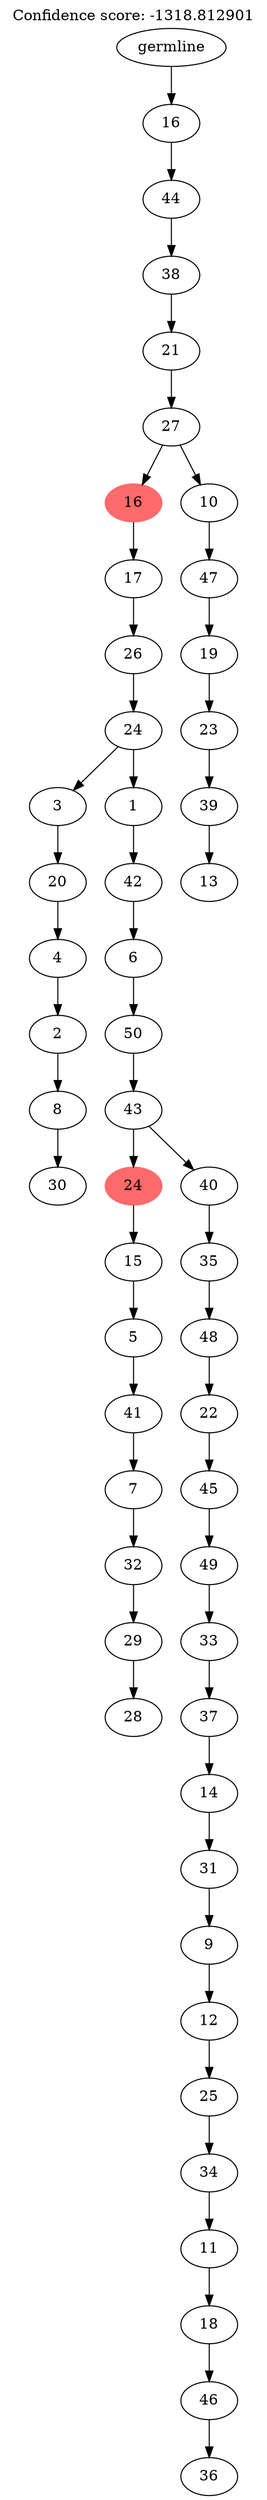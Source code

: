 digraph g {
	"51" -> "52";
	"52" [label="30"];
	"50" -> "51";
	"51" [label="8"];
	"49" -> "50";
	"50" [label="2"];
	"48" -> "49";
	"49" [label="4"];
	"47" -> "48";
	"48" [label="20"];
	"45" -> "46";
	"46" [label="28"];
	"44" -> "45";
	"45" [label="29"];
	"43" -> "44";
	"44" [label="32"];
	"42" -> "43";
	"43" [label="7"];
	"41" -> "42";
	"42" [label="41"];
	"40" -> "41";
	"41" [label="5"];
	"39" -> "40";
	"40" [label="15"];
	"37" -> "38";
	"38" [label="36"];
	"36" -> "37";
	"37" [label="46"];
	"35" -> "36";
	"36" [label="18"];
	"34" -> "35";
	"35" [label="11"];
	"33" -> "34";
	"34" [label="34"];
	"32" -> "33";
	"33" [label="25"];
	"31" -> "32";
	"32" [label="12"];
	"30" -> "31";
	"31" [label="9"];
	"29" -> "30";
	"30" [label="31"];
	"28" -> "29";
	"29" [label="14"];
	"27" -> "28";
	"28" [label="37"];
	"26" -> "27";
	"27" [label="33"];
	"25" -> "26";
	"26" [label="49"];
	"24" -> "25";
	"25" [label="45"];
	"23" -> "24";
	"24" [label="22"];
	"22" -> "23";
	"23" [label="48"];
	"21" -> "22";
	"22" [label="35"];
	"20" -> "21";
	"21" [label="40"];
	"20" -> "39";
	"39" [color=indianred1, style=filled, label="24"];
	"19" -> "20";
	"20" [label="43"];
	"18" -> "19";
	"19" [label="50"];
	"17" -> "18";
	"18" [label="6"];
	"16" -> "17";
	"17" [label="42"];
	"15" -> "16";
	"16" [label="1"];
	"15" -> "47";
	"47" [label="3"];
	"14" -> "15";
	"15" [label="24"];
	"13" -> "14";
	"14" [label="26"];
	"12" -> "13";
	"13" [label="17"];
	"10" -> "11";
	"11" [label="13"];
	"9" -> "10";
	"10" [label="39"];
	"8" -> "9";
	"9" [label="23"];
	"7" -> "8";
	"8" [label="19"];
	"6" -> "7";
	"7" [label="47"];
	"5" -> "6";
	"6" [label="10"];
	"5" -> "12";
	"12" [color=indianred1, style=filled, label="16"];
	"4" -> "5";
	"5" [label="27"];
	"3" -> "4";
	"4" [label="21"];
	"2" -> "3";
	"3" [label="38"];
	"1" -> "2";
	"2" [label="44"];
	"0" -> "1";
	"1" [label="16"];
	"0" [label="germline"];
	labelloc="t";
	label="Confidence score: -1318.812901";
}
